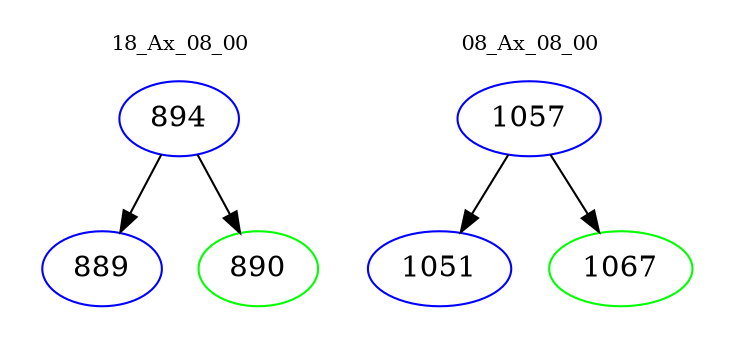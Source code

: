 digraph{
subgraph cluster_0 {
color = white
label = "18_Ax_08_00";
fontsize=10;
T0_894 [label="894", color="blue"]
T0_894 -> T0_889 [color="black"]
T0_889 [label="889", color="blue"]
T0_894 -> T0_890 [color="black"]
T0_890 [label="890", color="green"]
}
subgraph cluster_1 {
color = white
label = "08_Ax_08_00";
fontsize=10;
T1_1057 [label="1057", color="blue"]
T1_1057 -> T1_1051 [color="black"]
T1_1051 [label="1051", color="blue"]
T1_1057 -> T1_1067 [color="black"]
T1_1067 [label="1067", color="green"]
}
}
